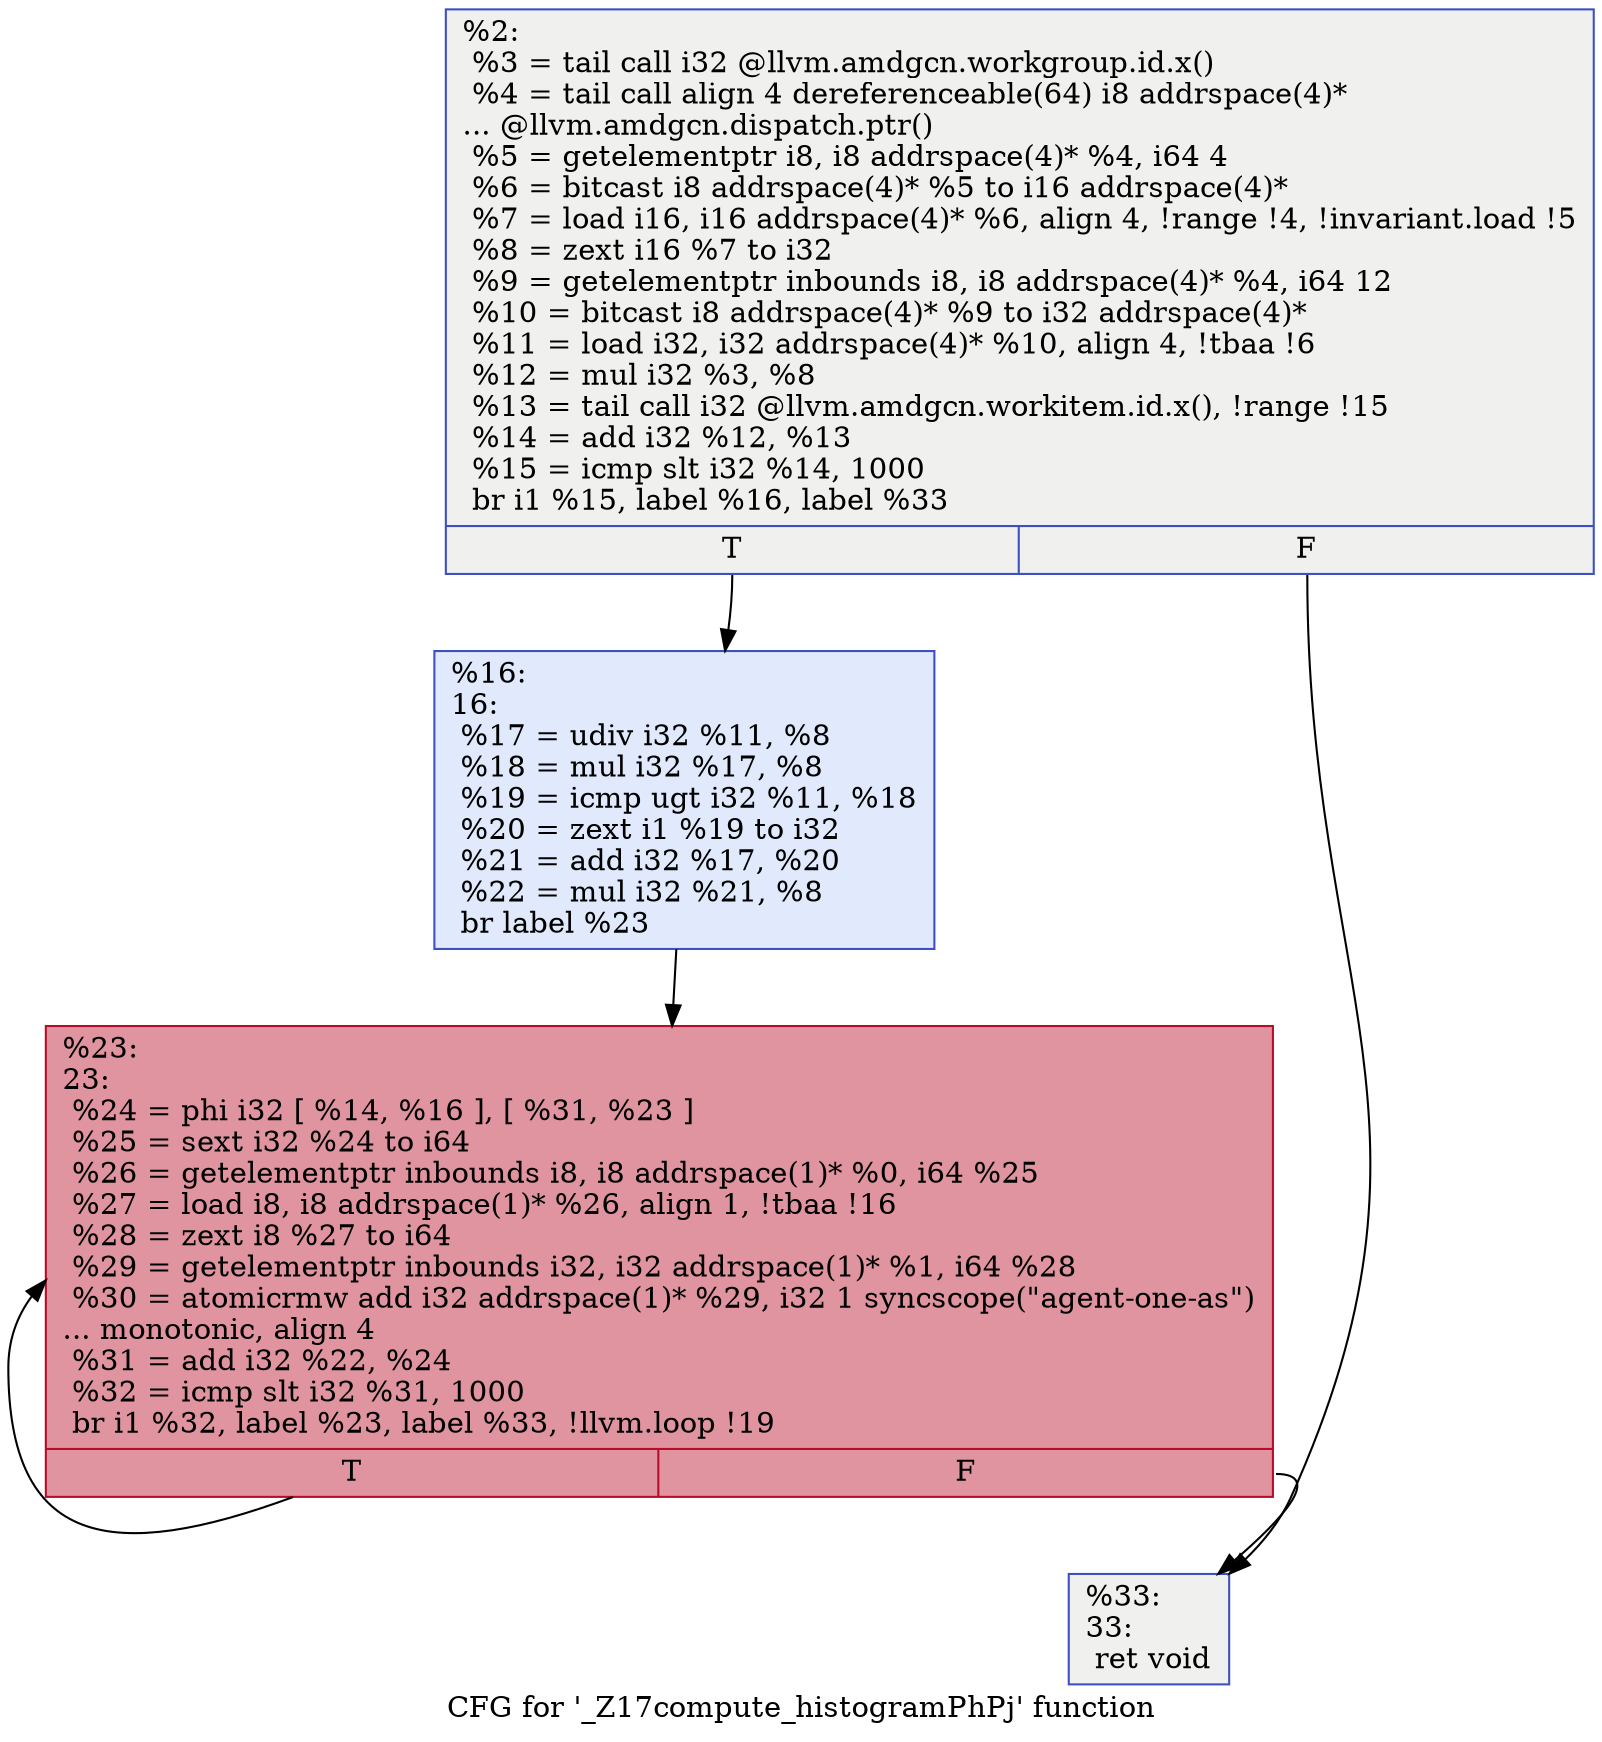 digraph "CFG for '_Z17compute_histogramPhPj' function" {
	label="CFG for '_Z17compute_histogramPhPj' function";

	Node0x5eee390 [shape=record,color="#3d50c3ff", style=filled, fillcolor="#dedcdb70",label="{%2:\l  %3 = tail call i32 @llvm.amdgcn.workgroup.id.x()\l  %4 = tail call align 4 dereferenceable(64) i8 addrspace(4)*\l... @llvm.amdgcn.dispatch.ptr()\l  %5 = getelementptr i8, i8 addrspace(4)* %4, i64 4\l  %6 = bitcast i8 addrspace(4)* %5 to i16 addrspace(4)*\l  %7 = load i16, i16 addrspace(4)* %6, align 4, !range !4, !invariant.load !5\l  %8 = zext i16 %7 to i32\l  %9 = getelementptr inbounds i8, i8 addrspace(4)* %4, i64 12\l  %10 = bitcast i8 addrspace(4)* %9 to i32 addrspace(4)*\l  %11 = load i32, i32 addrspace(4)* %10, align 4, !tbaa !6\l  %12 = mul i32 %3, %8\l  %13 = tail call i32 @llvm.amdgcn.workitem.id.x(), !range !15\l  %14 = add i32 %12, %13\l  %15 = icmp slt i32 %14, 1000\l  br i1 %15, label %16, label %33\l|{<s0>T|<s1>F}}"];
	Node0x5eee390:s0 -> Node0x5ef05b0;
	Node0x5eee390:s1 -> Node0x5ef0640;
	Node0x5ef05b0 [shape=record,color="#3d50c3ff", style=filled, fillcolor="#b9d0f970",label="{%16:\l16:                                               \l  %17 = udiv i32 %11, %8\l  %18 = mul i32 %17, %8\l  %19 = icmp ugt i32 %11, %18\l  %20 = zext i1 %19 to i32\l  %21 = add i32 %17, %20\l  %22 = mul i32 %21, %8\l  br label %23\l}"];
	Node0x5ef05b0 -> Node0x5ef0b40;
	Node0x5ef0b40 [shape=record,color="#b70d28ff", style=filled, fillcolor="#b70d2870",label="{%23:\l23:                                               \l  %24 = phi i32 [ %14, %16 ], [ %31, %23 ]\l  %25 = sext i32 %24 to i64\l  %26 = getelementptr inbounds i8, i8 addrspace(1)* %0, i64 %25\l  %27 = load i8, i8 addrspace(1)* %26, align 1, !tbaa !16\l  %28 = zext i8 %27 to i64\l  %29 = getelementptr inbounds i32, i32 addrspace(1)* %1, i64 %28\l  %30 = atomicrmw add i32 addrspace(1)* %29, i32 1 syncscope(\"agent-one-as\")\l... monotonic, align 4\l  %31 = add i32 %22, %24\l  %32 = icmp slt i32 %31, 1000\l  br i1 %32, label %23, label %33, !llvm.loop !19\l|{<s0>T|<s1>F}}"];
	Node0x5ef0b40:s0 -> Node0x5ef0b40;
	Node0x5ef0b40:s1 -> Node0x5ef0640;
	Node0x5ef0640 [shape=record,color="#3d50c3ff", style=filled, fillcolor="#dedcdb70",label="{%33:\l33:                                               \l  ret void\l}"];
}
